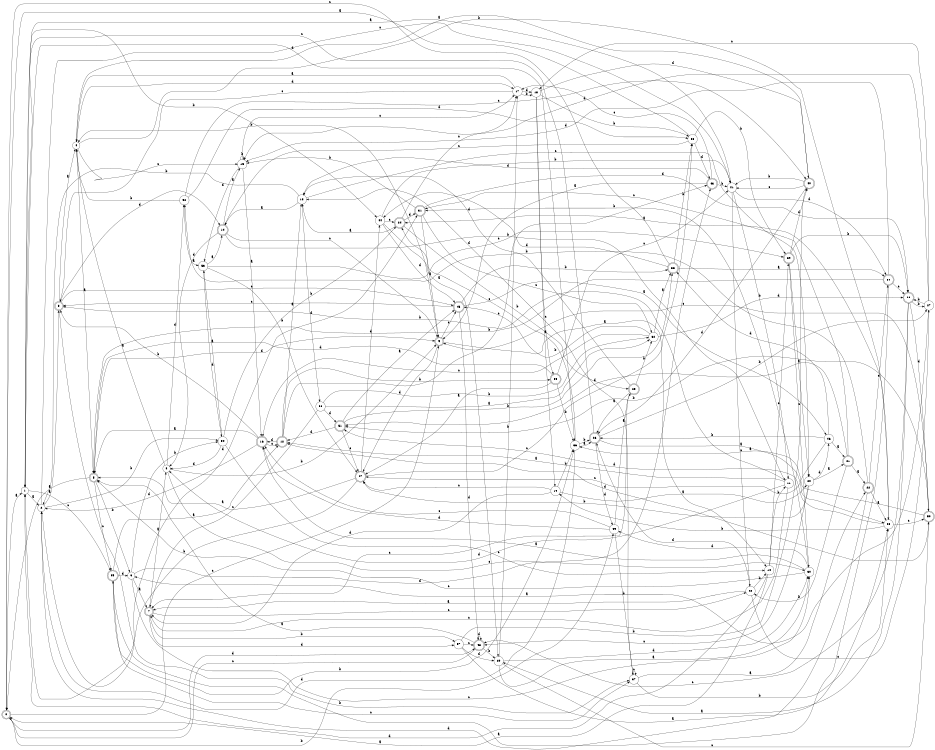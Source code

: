 digraph n47_8 {
__start0 [label="" shape="none"];

rankdir=LR;
size="8,5";

s0 [style="rounded,filled", color="black", fillcolor="white" shape="doublecircle", label="0"];
s1 [style="filled", color="black", fillcolor="white" shape="circle", label="1"];
s2 [style="filled", color="black", fillcolor="white" shape="circle", label="2"];
s3 [style="rounded,filled", color="black", fillcolor="white" shape="doublecircle", label="3"];
s4 [style="filled", color="black", fillcolor="white" shape="circle", label="4"];
s5 [style="rounded,filled", color="black", fillcolor="white" shape="doublecircle", label="5"];
s6 [style="filled", color="black", fillcolor="white" shape="circle", label="6"];
s7 [style="rounded,filled", color="black", fillcolor="white" shape="doublecircle", label="7"];
s8 [style="filled", color="black", fillcolor="white" shape="circle", label="8"];
s9 [style="rounded,filled", color="black", fillcolor="white" shape="doublecircle", label="9"];
s10 [style="filled", color="black", fillcolor="white" shape="circle", label="10"];
s11 [style="filled", color="black", fillcolor="white" shape="circle", label="11"];
s12 [style="rounded,filled", color="black", fillcolor="white" shape="doublecircle", label="12"];
s13 [style="filled", color="black", fillcolor="white" shape="circle", label="13"];
s14 [style="rounded,filled", color="black", fillcolor="white" shape="doublecircle", label="14"];
s15 [style="filled", color="black", fillcolor="white" shape="circle", label="15"];
s16 [style="rounded,filled", color="black", fillcolor="white" shape="doublecircle", label="16"];
s17 [style="filled", color="black", fillcolor="white" shape="circle", label="17"];
s18 [style="filled", color="black", fillcolor="white" shape="circle", label="18"];
s19 [style="filled", color="black", fillcolor="white" shape="circle", label="19"];
s20 [style="filled", color="black", fillcolor="white" shape="circle", label="20"];
s21 [style="rounded,filled", color="black", fillcolor="white" shape="doublecircle", label="21"];
s22 [style="rounded,filled", color="black", fillcolor="white" shape="doublecircle", label="22"];
s23 [style="filled", color="black", fillcolor="white" shape="circle", label="23"];
s24 [style="rounded,filled", color="black", fillcolor="white" shape="doublecircle", label="24"];
s25 [style="rounded,filled", color="black", fillcolor="white" shape="doublecircle", label="25"];
s26 [style="rounded,filled", color="black", fillcolor="white" shape="doublecircle", label="26"];
s27 [style="filled", color="black", fillcolor="white" shape="circle", label="27"];
s28 [style="rounded,filled", color="black", fillcolor="white" shape="doublecircle", label="28"];
s29 [style="filled", color="black", fillcolor="white" shape="circle", label="29"];
s30 [style="filled", color="black", fillcolor="white" shape="circle", label="30"];
s31 [style="rounded,filled", color="black", fillcolor="white" shape="doublecircle", label="31"];
s32 [style="filled", color="black", fillcolor="white" shape="circle", label="32"];
s33 [style="rounded,filled", color="black", fillcolor="white" shape="doublecircle", label="33"];
s34 [style="rounded,filled", color="black", fillcolor="white" shape="doublecircle", label="34"];
s35 [style="rounded,filled", color="black", fillcolor="white" shape="doublecircle", label="35"];
s36 [style="filled", color="black", fillcolor="white" shape="circle", label="36"];
s37 [style="filled", color="black", fillcolor="white" shape="circle", label="37"];
s38 [style="filled", color="black", fillcolor="white" shape="circle", label="38"];
s39 [style="rounded,filled", color="black", fillcolor="white" shape="doublecircle", label="39"];
s40 [style="rounded,filled", color="black", fillcolor="white" shape="doublecircle", label="40"];
s41 [style="filled", color="black", fillcolor="white" shape="circle", label="41"];
s42 [style="filled", color="black", fillcolor="white" shape="circle", label="42"];
s43 [style="rounded,filled", color="black", fillcolor="white" shape="doublecircle", label="43"];
s44 [style="filled", color="black", fillcolor="white" shape="circle", label="44"];
s45 [style="rounded,filled", color="black", fillcolor="white" shape="doublecircle", label="45"];
s46 [style="filled", color="black", fillcolor="white" shape="circle", label="46"];
s47 [style="rounded,filled", color="black", fillcolor="white" shape="doublecircle", label="47"];
s48 [style="rounded,filled", color="black", fillcolor="white" shape="doublecircle", label="48"];
s49 [style="filled", color="black", fillcolor="white" shape="circle", label="49"];
s50 [style="rounded,filled", color="black", fillcolor="white" shape="doublecircle", label="50"];
s51 [style="rounded,filled", color="black", fillcolor="white" shape="doublecircle", label="51"];
s52 [style="filled", color="black", fillcolor="white" shape="circle", label="52"];
s53 [style="filled", color="black", fillcolor="white" shape="circle", label="53"];
s54 [style="filled", color="black", fillcolor="white" shape="circle", label="54"];
s55 [style="rounded,filled", color="black", fillcolor="white" shape="doublecircle", label="55"];
s56 [style="filled", color="black", fillcolor="white" shape="circle", label="56"];
s57 [style="filled", color="black", fillcolor="white" shape="circle", label="57"];
s0 -> s1 [label="a"];
s0 -> s49 [label="b"];
s0 -> s9 [label="c"];
s0 -> s48 [label="d"];
s1 -> s2 [label="a"];
s1 -> s44 [label="b"];
s1 -> s35 [label="c"];
s1 -> s36 [label="d"];
s2 -> s3 [label="a"];
s2 -> s54 [label="b"];
s2 -> s41 [label="c"];
s2 -> s31 [label="d"];
s3 -> s4 [label="a"];
s3 -> s37 [label="b"];
s3 -> s45 [label="c"];
s3 -> s14 [label="d"];
s4 -> s5 [label="a"];
s4 -> s23 [label="b"];
s4 -> s15 [label="c"];
s4 -> s17 [label="d"];
s5 -> s0 [label="a"];
s5 -> s6 [label="b"];
s5 -> s35 [label="c"];
s5 -> s9 [label="d"];
s6 -> s7 [label="a"];
s6 -> s54 [label="b"];
s6 -> s30 [label="c"];
s6 -> s43 [label="d"];
s7 -> s8 [label="a"];
s7 -> s57 [label="b"];
s7 -> s42 [label="c"];
s7 -> s57 [label="d"];
s8 -> s4 [label="a"];
s8 -> s9 [label="b"];
s8 -> s30 [label="c"];
s8 -> s52 [label="d"];
s9 -> s10 [label="a"];
s9 -> s4 [label="b"];
s9 -> s45 [label="c"];
s9 -> s47 [label="d"];
s10 -> s0 [label="a"];
s10 -> s11 [label="b"];
s10 -> s39 [label="c"];
s10 -> s1 [label="d"];
s11 -> s12 [label="a"];
s11 -> s3 [label="b"];
s11 -> s7 [label="c"];
s11 -> s8 [label="d"];
s12 -> s13 [label="a"];
s12 -> s55 [label="b"];
s12 -> s43 [label="c"];
s12 -> s16 [label="d"];
s13 -> s14 [label="a"];
s13 -> s2 [label="b"];
s13 -> s20 [label="c"];
s13 -> s56 [label="d"];
s14 -> s15 [label="a"];
s14 -> s11 [label="b"];
s14 -> s9 [label="c"];
s14 -> s8 [label="d"];
s15 -> s16 [label="a"];
s15 -> s15 [label="b"];
s15 -> s17 [label="c"];
s15 -> s53 [label="d"];
s16 -> s5 [label="a"];
s16 -> s3 [label="b"];
s16 -> s12 [label="c"];
s16 -> s2 [label="d"];
s17 -> s4 [label="a"];
s17 -> s18 [label="b"];
s17 -> s3 [label="c"];
s17 -> s18 [label="d"];
s18 -> s19 [label="a"];
s18 -> s38 [label="b"];
s18 -> s55 [label="c"];
s18 -> s40 [label="d"];
s19 -> s20 [label="a"];
s19 -> s36 [label="b"];
s19 -> s47 [label="c"];
s19 -> s7 [label="d"];
s20 -> s21 [label="a"];
s20 -> s47 [label="b"];
s20 -> s48 [label="c"];
s20 -> s46 [label="d"];
s21 -> s22 [label="a"];
s21 -> s42 [label="b"];
s21 -> s31 [label="c"];
s21 -> s51 [label="d"];
s22 -> s23 [label="a"];
s22 -> s52 [label="b"];
s22 -> s34 [label="c"];
s22 -> s2 [label="d"];
s23 -> s24 [label="a"];
s23 -> s19 [label="b"];
s23 -> s50 [label="c"];
s23 -> s51 [label="d"];
s24 -> s13 [label="a"];
s24 -> s25 [label="b"];
s24 -> s17 [label="c"];
s24 -> s31 [label="d"];
s25 -> s26 [label="a"];
s25 -> s32 [label="b"];
s25 -> s7 [label="c"];
s25 -> s13 [label="d"];
s26 -> s23 [label="a"];
s26 -> s27 [label="b"];
s26 -> s1 [label="c"];
s26 -> s49 [label="d"];
s27 -> s6 [label="a"];
s27 -> s28 [label="b"];
s27 -> s18 [label="c"];
s27 -> s15 [label="d"];
s28 -> s29 [label="a"];
s28 -> s27 [label="b"];
s28 -> s48 [label="c"];
s28 -> s50 [label="d"];
s29 -> s30 [label="a"];
s29 -> s17 [label="b"];
s29 -> s50 [label="c"];
s29 -> s30 [label="d"];
s30 -> s16 [label="a"];
s30 -> s31 [label="b"];
s30 -> s5 [label="c"];
s30 -> s49 [label="d"];
s31 -> s9 [label="a"];
s31 -> s15 [label="b"];
s31 -> s32 [label="c"];
s31 -> s28 [label="d"];
s32 -> s33 [label="a"];
s32 -> s45 [label="b"];
s32 -> s16 [label="c"];
s32 -> s28 [label="d"];
s33 -> s34 [label="a"];
s33 -> s38 [label="b"];
s33 -> s0 [label="c"];
s33 -> s44 [label="d"];
s34 -> s35 [label="a"];
s34 -> s5 [label="b"];
s34 -> s28 [label="c"];
s34 -> s15 [label="d"];
s35 -> s12 [label="a"];
s35 -> s36 [label="b"];
s35 -> s37 [label="c"];
s35 -> s6 [label="d"];
s36 -> s26 [label="a"];
s36 -> s26 [label="b"];
s36 -> s24 [label="c"];
s36 -> s2 [label="d"];
s37 -> s22 [label="a"];
s37 -> s23 [label="b"];
s37 -> s37 [label="c"];
s37 -> s13 [label="d"];
s38 -> s0 [label="a"];
s38 -> s39 [label="b"];
s38 -> s14 [label="c"];
s38 -> s43 [label="d"];
s39 -> s20 [label="a"];
s39 -> s28 [label="b"];
s39 -> s30 [label="c"];
s39 -> s40 [label="d"];
s40 -> s4 [label="a"];
s40 -> s41 [label="b"];
s40 -> s41 [label="c"];
s40 -> s26 [label="d"];
s41 -> s1 [label="a"];
s41 -> s11 [label="b"];
s41 -> s42 [label="c"];
s41 -> s34 [label="d"];
s42 -> s7 [label="a"];
s42 -> s10 [label="b"];
s42 -> s27 [label="c"];
s42 -> s26 [label="d"];
s43 -> s9 [label="a"];
s43 -> s41 [label="b"];
s43 -> s17 [label="c"];
s43 -> s13 [label="d"];
s44 -> s29 [label="a"];
s44 -> s41 [label="b"];
s44 -> s24 [label="c"];
s44 -> s45 [label="d"];
s45 -> s46 [label="a"];
s45 -> s33 [label="b"];
s45 -> s3 [label="c"];
s45 -> s48 [label="d"];
s46 -> s21 [label="a"];
s46 -> s26 [label="b"];
s46 -> s47 [label="c"];
s46 -> s33 [label="d"];
s47 -> s5 [label="a"];
s47 -> s1 [label="b"];
s47 -> s38 [label="c"];
s47 -> s44 [label="d"];
s48 -> s5 [label="a"];
s48 -> s29 [label="b"];
s48 -> s0 [label="c"];
s48 -> s48 [label="d"];
s49 -> s25 [label="a"];
s49 -> s37 [label="b"];
s49 -> s16 [label="c"];
s49 -> s16 [label="d"];
s50 -> s36 [label="a"];
s50 -> s51 [label="b"];
s50 -> s9 [label="c"];
s50 -> s12 [label="d"];
s51 -> s45 [label="a"];
s51 -> s33 [label="b"];
s51 -> s47 [label="c"];
s51 -> s12 [label="d"];
s52 -> s53 [label="a"];
s52 -> s4 [label="b"];
s52 -> s40 [label="c"];
s52 -> s38 [label="d"];
s53 -> s14 [label="a"];
s53 -> s47 [label="b"];
s53 -> s39 [label="c"];
s53 -> s54 [label="d"];
s54 -> s53 [label="a"];
s54 -> s24 [label="b"];
s54 -> s10 [label="c"];
s54 -> s8 [label="d"];
s55 -> s47 [label="a"];
s55 -> s36 [label="b"];
s55 -> s41 [label="c"];
s55 -> s5 [label="d"];
s56 -> s32 [label="a"];
s56 -> s32 [label="b"];
s56 -> s7 [label="c"];
s56 -> s51 [label="d"];
s57 -> s23 [label="a"];
s57 -> s40 [label="b"];
s57 -> s48 [label="c"];
s57 -> s29 [label="d"];

}
